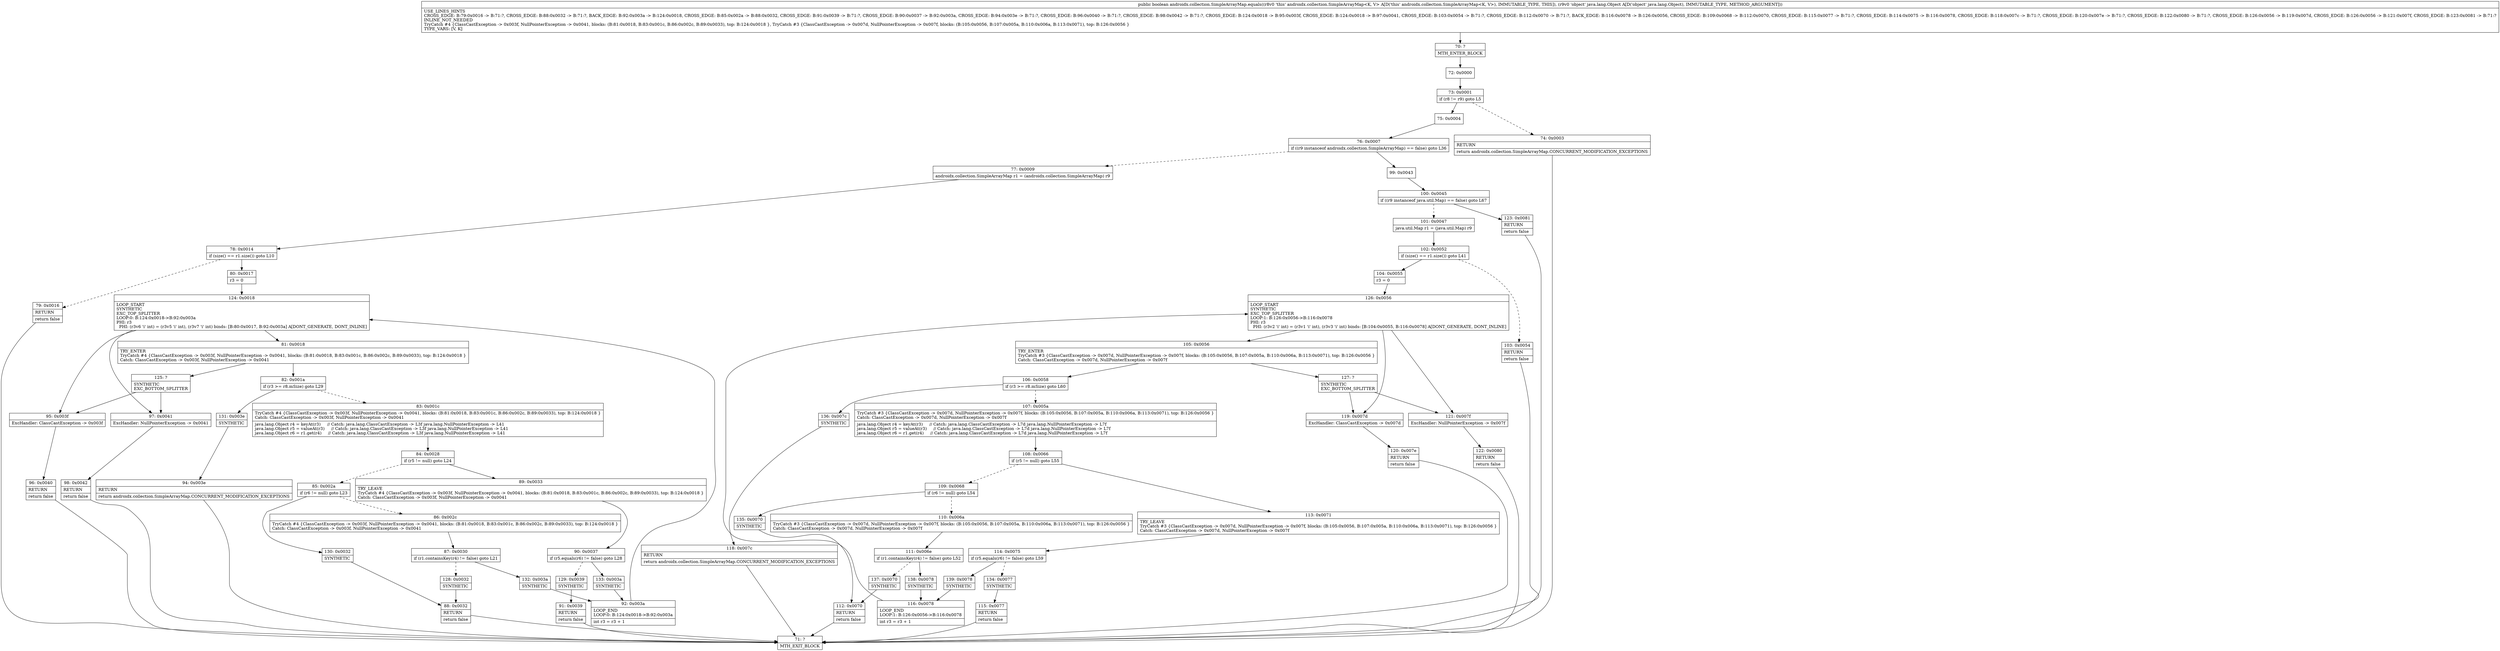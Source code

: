digraph "CFG forandroidx.collection.SimpleArrayMap.equals(Ljava\/lang\/Object;)Z" {
Node_70 [shape=record,label="{70\:\ ?|MTH_ENTER_BLOCK\l}"];
Node_72 [shape=record,label="{72\:\ 0x0000}"];
Node_73 [shape=record,label="{73\:\ 0x0001|if (r8 != r9) goto L5\l}"];
Node_74 [shape=record,label="{74\:\ 0x0003|RETURN\l|return androidx.collection.SimpleArrayMap.CONCURRENT_MODIFICATION_EXCEPTIONS\l}"];
Node_71 [shape=record,label="{71\:\ ?|MTH_EXIT_BLOCK\l}"];
Node_75 [shape=record,label="{75\:\ 0x0004}"];
Node_76 [shape=record,label="{76\:\ 0x0007|if ((r9 instanceof androidx.collection.SimpleArrayMap) == false) goto L36\l}"];
Node_77 [shape=record,label="{77\:\ 0x0009|androidx.collection.SimpleArrayMap r1 = (androidx.collection.SimpleArrayMap) r9\l}"];
Node_78 [shape=record,label="{78\:\ 0x0014|if (size() == r1.size()) goto L10\l}"];
Node_79 [shape=record,label="{79\:\ 0x0016|RETURN\l|return false\l}"];
Node_80 [shape=record,label="{80\:\ 0x0017|r3 = 0\l}"];
Node_124 [shape=record,label="{124\:\ 0x0018|LOOP_START\lSYNTHETIC\lEXC_TOP_SPLITTER\lLOOP:0: B:124:0x0018\-\>B:92:0x003a\lPHI: r3 \l  PHI: (r3v6 'i' int) = (r3v5 'i' int), (r3v7 'i' int) binds: [B:80:0x0017, B:92:0x003a] A[DONT_GENERATE, DONT_INLINE]\l}"];
Node_81 [shape=record,label="{81\:\ 0x0018|TRY_ENTER\lTryCatch #4 \{ClassCastException \-\> 0x003f, NullPointerException \-\> 0x0041, blocks: (B:81:0x0018, B:83:0x001c, B:86:0x002c, B:89:0x0033), top: B:124:0x0018 \}\lCatch: ClassCastException \-\> 0x003f, NullPointerException \-\> 0x0041\l}"];
Node_82 [shape=record,label="{82\:\ 0x001a|if (r3 \>= r8.mSize) goto L29\l}"];
Node_83 [shape=record,label="{83\:\ 0x001c|TryCatch #4 \{ClassCastException \-\> 0x003f, NullPointerException \-\> 0x0041, blocks: (B:81:0x0018, B:83:0x001c, B:86:0x002c, B:89:0x0033), top: B:124:0x0018 \}\lCatch: ClassCastException \-\> 0x003f, NullPointerException \-\> 0x0041\l|java.lang.Object r4 = keyAt(r3)     \/\/ Catch: java.lang.ClassCastException \-\> L3f java.lang.NullPointerException \-\> L41\ljava.lang.Object r5 = valueAt(r3)     \/\/ Catch: java.lang.ClassCastException \-\> L3f java.lang.NullPointerException \-\> L41\ljava.lang.Object r6 = r1.get(r4)     \/\/ Catch: java.lang.ClassCastException \-\> L3f java.lang.NullPointerException \-\> L41\l}"];
Node_84 [shape=record,label="{84\:\ 0x0028|if (r5 != null) goto L24\l}"];
Node_85 [shape=record,label="{85\:\ 0x002a|if (r6 != null) goto L23\l}"];
Node_86 [shape=record,label="{86\:\ 0x002c|TryCatch #4 \{ClassCastException \-\> 0x003f, NullPointerException \-\> 0x0041, blocks: (B:81:0x0018, B:83:0x001c, B:86:0x002c, B:89:0x0033), top: B:124:0x0018 \}\lCatch: ClassCastException \-\> 0x003f, NullPointerException \-\> 0x0041\l}"];
Node_87 [shape=record,label="{87\:\ 0x0030|if (r1.containsKey(r4) != false) goto L21\l}"];
Node_128 [shape=record,label="{128\:\ 0x0032|SYNTHETIC\l}"];
Node_88 [shape=record,label="{88\:\ 0x0032|RETURN\l|return false\l}"];
Node_132 [shape=record,label="{132\:\ 0x003a|SYNTHETIC\l}"];
Node_92 [shape=record,label="{92\:\ 0x003a|LOOP_END\lLOOP:0: B:124:0x0018\-\>B:92:0x003a\l|int r3 = r3 + 1\l}"];
Node_130 [shape=record,label="{130\:\ 0x0032|SYNTHETIC\l}"];
Node_89 [shape=record,label="{89\:\ 0x0033|TRY_LEAVE\lTryCatch #4 \{ClassCastException \-\> 0x003f, NullPointerException \-\> 0x0041, blocks: (B:81:0x0018, B:83:0x001c, B:86:0x002c, B:89:0x0033), top: B:124:0x0018 \}\lCatch: ClassCastException \-\> 0x003f, NullPointerException \-\> 0x0041\l}"];
Node_90 [shape=record,label="{90\:\ 0x0037|if (r5.equals(r6) != false) goto L28\l}"];
Node_129 [shape=record,label="{129\:\ 0x0039|SYNTHETIC\l}"];
Node_91 [shape=record,label="{91\:\ 0x0039|RETURN\l|return false\l}"];
Node_133 [shape=record,label="{133\:\ 0x003a|SYNTHETIC\l}"];
Node_131 [shape=record,label="{131\:\ 0x003e|SYNTHETIC\l}"];
Node_94 [shape=record,label="{94\:\ 0x003e|RETURN\l|return androidx.collection.SimpleArrayMap.CONCURRENT_MODIFICATION_EXCEPTIONS\l}"];
Node_125 [shape=record,label="{125\:\ ?|SYNTHETIC\lEXC_BOTTOM_SPLITTER\l}"];
Node_95 [shape=record,label="{95\:\ 0x003f|ExcHandler: ClassCastException \-\> 0x003f\l}"];
Node_96 [shape=record,label="{96\:\ 0x0040|RETURN\l|return false\l}"];
Node_97 [shape=record,label="{97\:\ 0x0041|ExcHandler: NullPointerException \-\> 0x0041\l}"];
Node_98 [shape=record,label="{98\:\ 0x0042|RETURN\l|return false\l}"];
Node_99 [shape=record,label="{99\:\ 0x0043}"];
Node_100 [shape=record,label="{100\:\ 0x0045|if ((r9 instanceof java.util.Map) == false) goto L67\l}"];
Node_101 [shape=record,label="{101\:\ 0x0047|java.util.Map r1 = (java.util.Map) r9\l}"];
Node_102 [shape=record,label="{102\:\ 0x0052|if (size() == r1.size()) goto L41\l}"];
Node_103 [shape=record,label="{103\:\ 0x0054|RETURN\l|return false\l}"];
Node_104 [shape=record,label="{104\:\ 0x0055|r3 = 0\l}"];
Node_126 [shape=record,label="{126\:\ 0x0056|LOOP_START\lSYNTHETIC\lEXC_TOP_SPLITTER\lLOOP:1: B:126:0x0056\-\>B:116:0x0078\lPHI: r3 \l  PHI: (r3v2 'i' int) = (r3v1 'i' int), (r3v3 'i' int) binds: [B:104:0x0055, B:116:0x0078] A[DONT_GENERATE, DONT_INLINE]\l}"];
Node_105 [shape=record,label="{105\:\ 0x0056|TRY_ENTER\lTryCatch #3 \{ClassCastException \-\> 0x007d, NullPointerException \-\> 0x007f, blocks: (B:105:0x0056, B:107:0x005a, B:110:0x006a, B:113:0x0071), top: B:126:0x0056 \}\lCatch: ClassCastException \-\> 0x007d, NullPointerException \-\> 0x007f\l}"];
Node_106 [shape=record,label="{106\:\ 0x0058|if (r3 \>= r8.mSize) goto L60\l}"];
Node_107 [shape=record,label="{107\:\ 0x005a|TryCatch #3 \{ClassCastException \-\> 0x007d, NullPointerException \-\> 0x007f, blocks: (B:105:0x0056, B:107:0x005a, B:110:0x006a, B:113:0x0071), top: B:126:0x0056 \}\lCatch: ClassCastException \-\> 0x007d, NullPointerException \-\> 0x007f\l|java.lang.Object r4 = keyAt(r3)     \/\/ Catch: java.lang.ClassCastException \-\> L7d java.lang.NullPointerException \-\> L7f\ljava.lang.Object r5 = valueAt(r3)     \/\/ Catch: java.lang.ClassCastException \-\> L7d java.lang.NullPointerException \-\> L7f\ljava.lang.Object r6 = r1.get(r4)     \/\/ Catch: java.lang.ClassCastException \-\> L7d java.lang.NullPointerException \-\> L7f\l}"];
Node_108 [shape=record,label="{108\:\ 0x0066|if (r5 != null) goto L55\l}"];
Node_109 [shape=record,label="{109\:\ 0x0068|if (r6 != null) goto L54\l}"];
Node_110 [shape=record,label="{110\:\ 0x006a|TryCatch #3 \{ClassCastException \-\> 0x007d, NullPointerException \-\> 0x007f, blocks: (B:105:0x0056, B:107:0x005a, B:110:0x006a, B:113:0x0071), top: B:126:0x0056 \}\lCatch: ClassCastException \-\> 0x007d, NullPointerException \-\> 0x007f\l}"];
Node_111 [shape=record,label="{111\:\ 0x006e|if (r1.containsKey(r4) != false) goto L52\l}"];
Node_137 [shape=record,label="{137\:\ 0x0070|SYNTHETIC\l}"];
Node_112 [shape=record,label="{112\:\ 0x0070|RETURN\l|return false\l}"];
Node_138 [shape=record,label="{138\:\ 0x0078|SYNTHETIC\l}"];
Node_116 [shape=record,label="{116\:\ 0x0078|LOOP_END\lLOOP:1: B:126:0x0056\-\>B:116:0x0078\l|int r3 = r3 + 1\l}"];
Node_135 [shape=record,label="{135\:\ 0x0070|SYNTHETIC\l}"];
Node_113 [shape=record,label="{113\:\ 0x0071|TRY_LEAVE\lTryCatch #3 \{ClassCastException \-\> 0x007d, NullPointerException \-\> 0x007f, blocks: (B:105:0x0056, B:107:0x005a, B:110:0x006a, B:113:0x0071), top: B:126:0x0056 \}\lCatch: ClassCastException \-\> 0x007d, NullPointerException \-\> 0x007f\l}"];
Node_114 [shape=record,label="{114\:\ 0x0075|if (r5.equals(r6) != false) goto L59\l}"];
Node_134 [shape=record,label="{134\:\ 0x0077|SYNTHETIC\l}"];
Node_115 [shape=record,label="{115\:\ 0x0077|RETURN\l|return false\l}"];
Node_139 [shape=record,label="{139\:\ 0x0078|SYNTHETIC\l}"];
Node_136 [shape=record,label="{136\:\ 0x007c|SYNTHETIC\l}"];
Node_118 [shape=record,label="{118\:\ 0x007c|RETURN\l|return androidx.collection.SimpleArrayMap.CONCURRENT_MODIFICATION_EXCEPTIONS\l}"];
Node_127 [shape=record,label="{127\:\ ?|SYNTHETIC\lEXC_BOTTOM_SPLITTER\l}"];
Node_119 [shape=record,label="{119\:\ 0x007d|ExcHandler: ClassCastException \-\> 0x007d\l}"];
Node_120 [shape=record,label="{120\:\ 0x007e|RETURN\l|return false\l}"];
Node_121 [shape=record,label="{121\:\ 0x007f|ExcHandler: NullPointerException \-\> 0x007f\l}"];
Node_122 [shape=record,label="{122\:\ 0x0080|RETURN\l|return false\l}"];
Node_123 [shape=record,label="{123\:\ 0x0081|RETURN\l|return false\l}"];
MethodNode[shape=record,label="{public boolean androidx.collection.SimpleArrayMap.equals((r8v0 'this' androidx.collection.SimpleArrayMap\<K, V\> A[D('this' androidx.collection.SimpleArrayMap\<K, V\>), IMMUTABLE_TYPE, THIS]), (r9v0 'object' java.lang.Object A[D('object' java.lang.Object), IMMUTABLE_TYPE, METHOD_ARGUMENT]))  | USE_LINES_HINTS\lCROSS_EDGE: B:79:0x0016 \-\> B:71:?, CROSS_EDGE: B:88:0x0032 \-\> B:71:?, BACK_EDGE: B:92:0x003a \-\> B:124:0x0018, CROSS_EDGE: B:85:0x002a \-\> B:88:0x0032, CROSS_EDGE: B:91:0x0039 \-\> B:71:?, CROSS_EDGE: B:90:0x0037 \-\> B:92:0x003a, CROSS_EDGE: B:94:0x003e \-\> B:71:?, CROSS_EDGE: B:96:0x0040 \-\> B:71:?, CROSS_EDGE: B:98:0x0042 \-\> B:71:?, CROSS_EDGE: B:124:0x0018 \-\> B:95:0x003f, CROSS_EDGE: B:124:0x0018 \-\> B:97:0x0041, CROSS_EDGE: B:103:0x0054 \-\> B:71:?, CROSS_EDGE: B:112:0x0070 \-\> B:71:?, BACK_EDGE: B:116:0x0078 \-\> B:126:0x0056, CROSS_EDGE: B:109:0x0068 \-\> B:112:0x0070, CROSS_EDGE: B:115:0x0077 \-\> B:71:?, CROSS_EDGE: B:114:0x0075 \-\> B:116:0x0078, CROSS_EDGE: B:118:0x007c \-\> B:71:?, CROSS_EDGE: B:120:0x007e \-\> B:71:?, CROSS_EDGE: B:122:0x0080 \-\> B:71:?, CROSS_EDGE: B:126:0x0056 \-\> B:119:0x007d, CROSS_EDGE: B:126:0x0056 \-\> B:121:0x007f, CROSS_EDGE: B:123:0x0081 \-\> B:71:?\lINLINE_NOT_NEEDED\lTryCatch #4 \{ClassCastException \-\> 0x003f, NullPointerException \-\> 0x0041, blocks: (B:81:0x0018, B:83:0x001c, B:86:0x002c, B:89:0x0033), top: B:124:0x0018 \}, TryCatch #3 \{ClassCastException \-\> 0x007d, NullPointerException \-\> 0x007f, blocks: (B:105:0x0056, B:107:0x005a, B:110:0x006a, B:113:0x0071), top: B:126:0x0056 \}\lTYPE_VARS: [V, K]\l}"];
MethodNode -> Node_70;Node_70 -> Node_72;
Node_72 -> Node_73;
Node_73 -> Node_74[style=dashed];
Node_73 -> Node_75;
Node_74 -> Node_71;
Node_75 -> Node_76;
Node_76 -> Node_77[style=dashed];
Node_76 -> Node_99;
Node_77 -> Node_78;
Node_78 -> Node_79[style=dashed];
Node_78 -> Node_80;
Node_79 -> Node_71;
Node_80 -> Node_124;
Node_124 -> Node_81;
Node_124 -> Node_95;
Node_124 -> Node_97;
Node_81 -> Node_82;
Node_81 -> Node_125;
Node_82 -> Node_83[style=dashed];
Node_82 -> Node_131;
Node_83 -> Node_84;
Node_84 -> Node_85[style=dashed];
Node_84 -> Node_89;
Node_85 -> Node_86[style=dashed];
Node_85 -> Node_130;
Node_86 -> Node_87;
Node_87 -> Node_128[style=dashed];
Node_87 -> Node_132;
Node_128 -> Node_88;
Node_88 -> Node_71;
Node_132 -> Node_92;
Node_92 -> Node_124;
Node_130 -> Node_88;
Node_89 -> Node_90;
Node_90 -> Node_129[style=dashed];
Node_90 -> Node_133;
Node_129 -> Node_91;
Node_91 -> Node_71;
Node_133 -> Node_92;
Node_131 -> Node_94;
Node_94 -> Node_71;
Node_125 -> Node_95;
Node_125 -> Node_97;
Node_95 -> Node_96;
Node_96 -> Node_71;
Node_97 -> Node_98;
Node_98 -> Node_71;
Node_99 -> Node_100;
Node_100 -> Node_101[style=dashed];
Node_100 -> Node_123;
Node_101 -> Node_102;
Node_102 -> Node_103[style=dashed];
Node_102 -> Node_104;
Node_103 -> Node_71;
Node_104 -> Node_126;
Node_126 -> Node_105;
Node_126 -> Node_119;
Node_126 -> Node_121;
Node_105 -> Node_106;
Node_105 -> Node_127;
Node_106 -> Node_107[style=dashed];
Node_106 -> Node_136;
Node_107 -> Node_108;
Node_108 -> Node_109[style=dashed];
Node_108 -> Node_113;
Node_109 -> Node_110[style=dashed];
Node_109 -> Node_135;
Node_110 -> Node_111;
Node_111 -> Node_137[style=dashed];
Node_111 -> Node_138;
Node_137 -> Node_112;
Node_112 -> Node_71;
Node_138 -> Node_116;
Node_116 -> Node_126;
Node_135 -> Node_112;
Node_113 -> Node_114;
Node_114 -> Node_134[style=dashed];
Node_114 -> Node_139;
Node_134 -> Node_115;
Node_115 -> Node_71;
Node_139 -> Node_116;
Node_136 -> Node_118;
Node_118 -> Node_71;
Node_127 -> Node_119;
Node_127 -> Node_121;
Node_119 -> Node_120;
Node_120 -> Node_71;
Node_121 -> Node_122;
Node_122 -> Node_71;
Node_123 -> Node_71;
}


